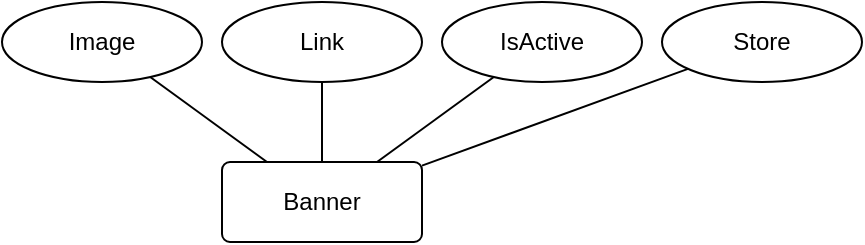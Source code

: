 <mxfile version="24.7.17">
  <diagram name="Page-1" id="DIv55mowt9vyP366NqKJ">
    <mxGraphModel dx="1322" dy="684" grid="1" gridSize="10" guides="1" tooltips="1" connect="1" arrows="1" fold="1" page="1" pageScale="1" pageWidth="850" pageHeight="1100" math="0" shadow="0">
      <root>
        <mxCell id="0" />
        <mxCell id="1" parent="0" />
        <mxCell id="svvAAIZAqVOUW5v2XLoo-1" value="Banner" style="rounded=1;arcSize=10;whiteSpace=wrap;html=1;align=center;" parent="1" vertex="1">
          <mxGeometry x="390" y="360" width="100" height="40" as="geometry" />
        </mxCell>
        <mxCell id="svvAAIZAqVOUW5v2XLoo-2" value="Image" style="ellipse;whiteSpace=wrap;html=1;align=center;" parent="1" vertex="1">
          <mxGeometry x="280" y="280" width="100" height="40" as="geometry" />
        </mxCell>
        <mxCell id="svvAAIZAqVOUW5v2XLoo-3" value="Link" style="ellipse;whiteSpace=wrap;html=1;align=center;" parent="1" vertex="1">
          <mxGeometry x="390" y="280" width="100" height="40" as="geometry" />
        </mxCell>
        <mxCell id="svvAAIZAqVOUW5v2XLoo-4" value="IsActive" style="ellipse;whiteSpace=wrap;html=1;align=center;" parent="1" vertex="1">
          <mxGeometry x="500" y="280" width="100" height="40" as="geometry" />
        </mxCell>
        <mxCell id="svvAAIZAqVOUW5v2XLoo-5" value="" style="endArrow=none;html=1;rounded=0;" parent="1" source="svvAAIZAqVOUW5v2XLoo-2" target="svvAAIZAqVOUW5v2XLoo-1" edge="1">
          <mxGeometry relative="1" as="geometry">
            <mxPoint x="300" y="390" as="sourcePoint" />
            <mxPoint x="440" y="380" as="targetPoint" />
          </mxGeometry>
        </mxCell>
        <mxCell id="svvAAIZAqVOUW5v2XLoo-6" value="" style="endArrow=none;html=1;rounded=0;" parent="1" source="svvAAIZAqVOUW5v2XLoo-3" target="svvAAIZAqVOUW5v2XLoo-1" edge="1">
          <mxGeometry relative="1" as="geometry">
            <mxPoint x="347" y="327" as="sourcePoint" />
            <mxPoint x="418" y="370" as="targetPoint" />
          </mxGeometry>
        </mxCell>
        <mxCell id="svvAAIZAqVOUW5v2XLoo-7" value="" style="endArrow=none;html=1;rounded=0;" parent="1" source="svvAAIZAqVOUW5v2XLoo-4" target="svvAAIZAqVOUW5v2XLoo-1" edge="1">
          <mxGeometry relative="1" as="geometry">
            <mxPoint x="439" y="330" as="sourcePoint" />
            <mxPoint x="446" y="370" as="targetPoint" />
          </mxGeometry>
        </mxCell>
        <mxCell id="fycQRPJiycKgPp0C0QKG-1" value="Store" style="ellipse;whiteSpace=wrap;html=1;align=center;" vertex="1" parent="1">
          <mxGeometry x="610" y="280" width="100" height="40" as="geometry" />
        </mxCell>
        <mxCell id="fycQRPJiycKgPp0C0QKG-2" value="" style="endArrow=none;html=1;rounded=0;" edge="1" parent="1" source="svvAAIZAqVOUW5v2XLoo-1" target="fycQRPJiycKgPp0C0QKG-1">
          <mxGeometry relative="1" as="geometry">
            <mxPoint x="500" y="430" as="sourcePoint" />
            <mxPoint x="660" y="430" as="targetPoint" />
          </mxGeometry>
        </mxCell>
      </root>
    </mxGraphModel>
  </diagram>
</mxfile>
